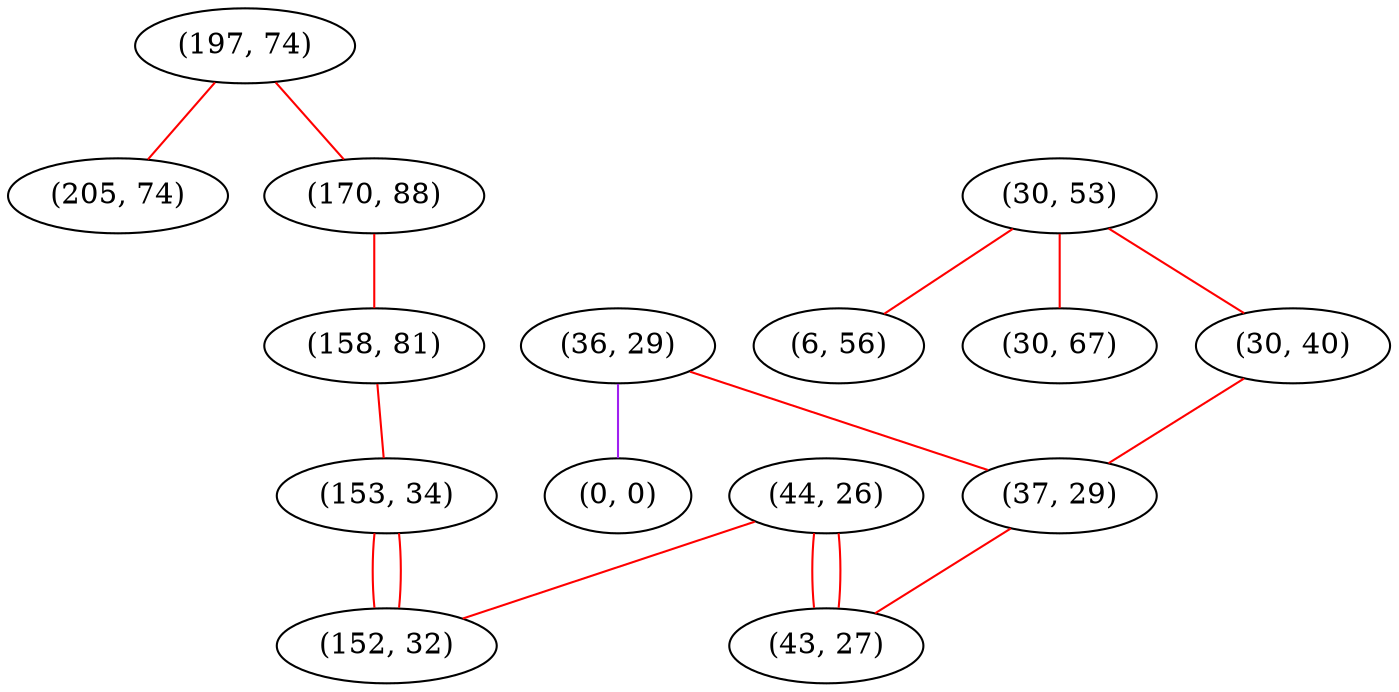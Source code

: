 graph "" {
"(36, 29)";
"(0, 0)";
"(197, 74)";
"(30, 53)";
"(30, 67)";
"(44, 26)";
"(30, 40)";
"(170, 88)";
"(158, 81)";
"(6, 56)";
"(153, 34)";
"(152, 32)";
"(205, 74)";
"(37, 29)";
"(43, 27)";
"(36, 29)" -- "(0, 0)"  [color=purple, key=0, weight=4];
"(36, 29)" -- "(37, 29)"  [color=red, key=0, weight=1];
"(197, 74)" -- "(170, 88)"  [color=red, key=0, weight=1];
"(197, 74)" -- "(205, 74)"  [color=red, key=0, weight=1];
"(30, 53)" -- "(30, 67)"  [color=red, key=0, weight=1];
"(30, 53)" -- "(6, 56)"  [color=red, key=0, weight=1];
"(30, 53)" -- "(30, 40)"  [color=red, key=0, weight=1];
"(44, 26)" -- "(152, 32)"  [color=red, key=0, weight=1];
"(44, 26)" -- "(43, 27)"  [color=red, key=0, weight=1];
"(44, 26)" -- "(43, 27)"  [color=red, key=1, weight=1];
"(30, 40)" -- "(37, 29)"  [color=red, key=0, weight=1];
"(170, 88)" -- "(158, 81)"  [color=red, key=0, weight=1];
"(158, 81)" -- "(153, 34)"  [color=red, key=0, weight=1];
"(153, 34)" -- "(152, 32)"  [color=red, key=0, weight=1];
"(153, 34)" -- "(152, 32)"  [color=red, key=1, weight=1];
"(37, 29)" -- "(43, 27)"  [color=red, key=0, weight=1];
}
